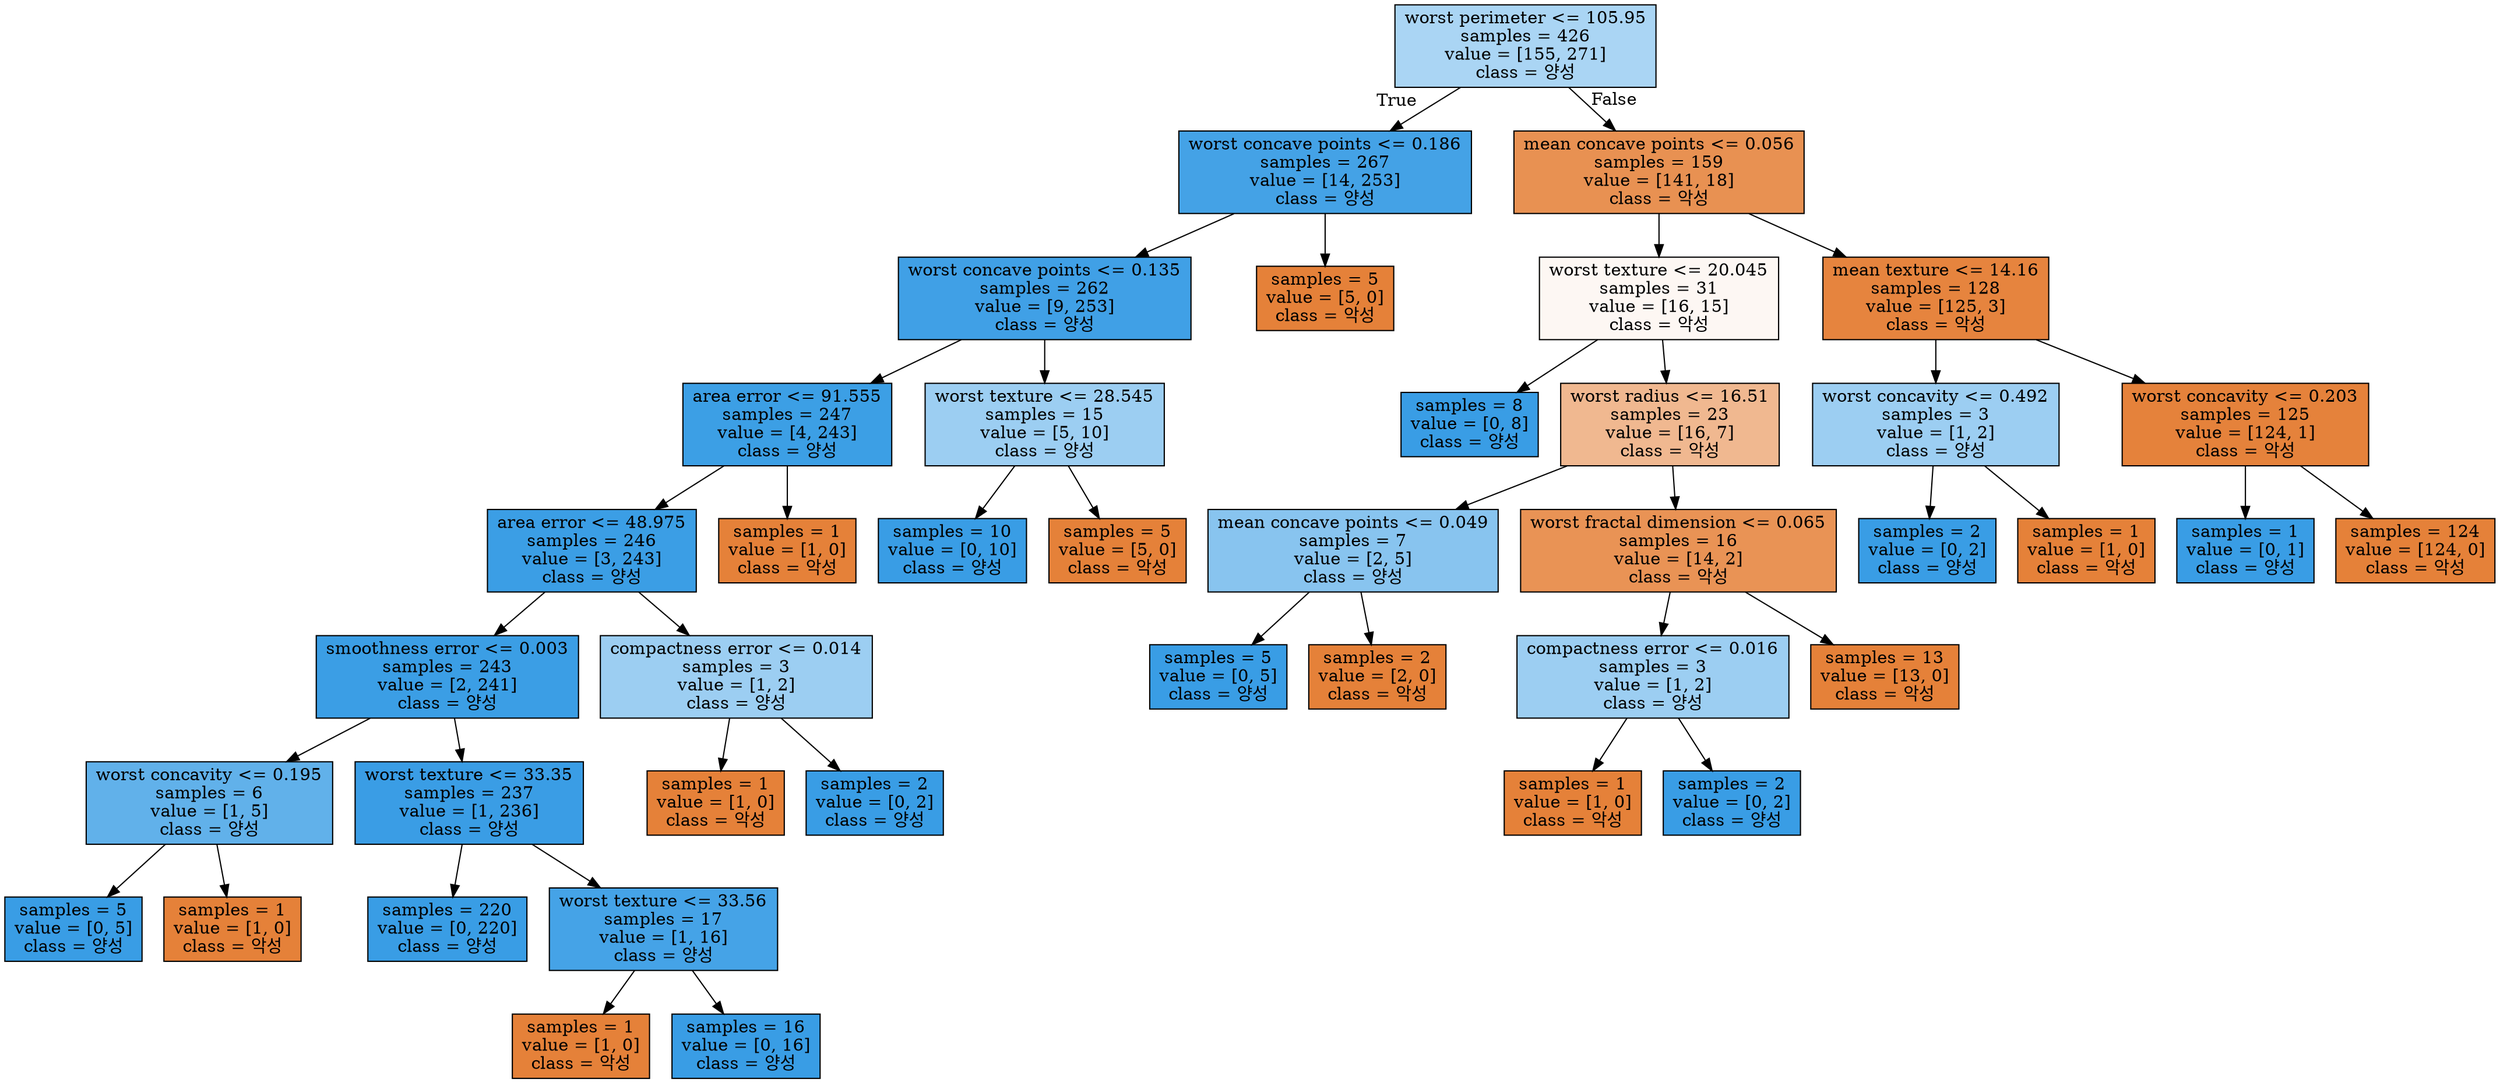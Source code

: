 digraph Tree {
node [shape=box, style="filled", color="black"] ;
0 [label="worst perimeter <= 105.95\nsamples = 426\nvalue = [155, 271]\nclass = 양성", fillcolor="#aad5f4"] ;
1 [label="worst concave points <= 0.186\nsamples = 267\nvalue = [14, 253]\nclass = 양성", fillcolor="#44a2e6"] ;
0 -> 1 [labeldistance=2.5, labelangle=45, headlabel="True"] ;
2 [label="worst concave points <= 0.135\nsamples = 262\nvalue = [9, 253]\nclass = 양성", fillcolor="#40a0e6"] ;
1 -> 2 ;
3 [label="area error <= 91.555\nsamples = 247\nvalue = [4, 243]\nclass = 양성", fillcolor="#3c9fe5"] ;
2 -> 3 ;
4 [label="area error <= 48.975\nsamples = 246\nvalue = [3, 243]\nclass = 양성", fillcolor="#3b9ee5"] ;
3 -> 4 ;
5 [label="smoothness error <= 0.003\nsamples = 243\nvalue = [2, 241]\nclass = 양성", fillcolor="#3b9ee5"] ;
4 -> 5 ;
6 [label="worst concavity <= 0.195\nsamples = 6\nvalue = [1, 5]\nclass = 양성", fillcolor="#61b1ea"] ;
5 -> 6 ;
7 [label="samples = 5\nvalue = [0, 5]\nclass = 양성", fillcolor="#399de5"] ;
6 -> 7 ;
8 [label="samples = 1\nvalue = [1, 0]\nclass = 악성", fillcolor="#e58139"] ;
6 -> 8 ;
9 [label="worst texture <= 33.35\nsamples = 237\nvalue = [1, 236]\nclass = 양성", fillcolor="#3a9de5"] ;
5 -> 9 ;
10 [label="samples = 220\nvalue = [0, 220]\nclass = 양성", fillcolor="#399de5"] ;
9 -> 10 ;
11 [label="worst texture <= 33.56\nsamples = 17\nvalue = [1, 16]\nclass = 양성", fillcolor="#45a3e7"] ;
9 -> 11 ;
12 [label="samples = 1\nvalue = [1, 0]\nclass = 악성", fillcolor="#e58139"] ;
11 -> 12 ;
13 [label="samples = 16\nvalue = [0, 16]\nclass = 양성", fillcolor="#399de5"] ;
11 -> 13 ;
14 [label="compactness error <= 0.014\nsamples = 3\nvalue = [1, 2]\nclass = 양성", fillcolor="#9ccef2"] ;
4 -> 14 ;
15 [label="samples = 1\nvalue = [1, 0]\nclass = 악성", fillcolor="#e58139"] ;
14 -> 15 ;
16 [label="samples = 2\nvalue = [0, 2]\nclass = 양성", fillcolor="#399de5"] ;
14 -> 16 ;
17 [label="samples = 1\nvalue = [1, 0]\nclass = 악성", fillcolor="#e58139"] ;
3 -> 17 ;
18 [label="worst texture <= 28.545\nsamples = 15\nvalue = [5, 10]\nclass = 양성", fillcolor="#9ccef2"] ;
2 -> 18 ;
19 [label="samples = 10\nvalue = [0, 10]\nclass = 양성", fillcolor="#399de5"] ;
18 -> 19 ;
20 [label="samples = 5\nvalue = [5, 0]\nclass = 악성", fillcolor="#e58139"] ;
18 -> 20 ;
21 [label="samples = 5\nvalue = [5, 0]\nclass = 악성", fillcolor="#e58139"] ;
1 -> 21 ;
22 [label="mean concave points <= 0.056\nsamples = 159\nvalue = [141, 18]\nclass = 악성", fillcolor="#e89152"] ;
0 -> 22 [labeldistance=2.5, labelangle=-45, headlabel="False"] ;
23 [label="worst texture <= 20.045\nsamples = 31\nvalue = [16, 15]\nclass = 악성", fillcolor="#fdf7f3"] ;
22 -> 23 ;
24 [label="samples = 8\nvalue = [0, 8]\nclass = 양성", fillcolor="#399de5"] ;
23 -> 24 ;
25 [label="worst radius <= 16.51\nsamples = 23\nvalue = [16, 7]\nclass = 악성", fillcolor="#f0b890"] ;
23 -> 25 ;
26 [label="mean concave points <= 0.049\nsamples = 7\nvalue = [2, 5]\nclass = 양성", fillcolor="#88c4ef"] ;
25 -> 26 ;
27 [label="samples = 5\nvalue = [0, 5]\nclass = 양성", fillcolor="#399de5"] ;
26 -> 27 ;
28 [label="samples = 2\nvalue = [2, 0]\nclass = 악성", fillcolor="#e58139"] ;
26 -> 28 ;
29 [label="worst fractal dimension <= 0.065\nsamples = 16\nvalue = [14, 2]\nclass = 악성", fillcolor="#e99355"] ;
25 -> 29 ;
30 [label="compactness error <= 0.016\nsamples = 3\nvalue = [1, 2]\nclass = 양성", fillcolor="#9ccef2"] ;
29 -> 30 ;
31 [label="samples = 1\nvalue = [1, 0]\nclass = 악성", fillcolor="#e58139"] ;
30 -> 31 ;
32 [label="samples = 2\nvalue = [0, 2]\nclass = 양성", fillcolor="#399de5"] ;
30 -> 32 ;
33 [label="samples = 13\nvalue = [13, 0]\nclass = 악성", fillcolor="#e58139"] ;
29 -> 33 ;
34 [label="mean texture <= 14.16\nsamples = 128\nvalue = [125, 3]\nclass = 악성", fillcolor="#e6843e"] ;
22 -> 34 ;
35 [label="worst concavity <= 0.492\nsamples = 3\nvalue = [1, 2]\nclass = 양성", fillcolor="#9ccef2"] ;
34 -> 35 ;
36 [label="samples = 2\nvalue = [0, 2]\nclass = 양성", fillcolor="#399de5"] ;
35 -> 36 ;
37 [label="samples = 1\nvalue = [1, 0]\nclass = 악성", fillcolor="#e58139"] ;
35 -> 37 ;
38 [label="worst concavity <= 0.203\nsamples = 125\nvalue = [124, 1]\nclass = 악성", fillcolor="#e5823b"] ;
34 -> 38 ;
39 [label="samples = 1\nvalue = [0, 1]\nclass = 양성", fillcolor="#399de5"] ;
38 -> 39 ;
40 [label="samples = 124\nvalue = [124, 0]\nclass = 악성", fillcolor="#e58139"] ;
38 -> 40 ;
}